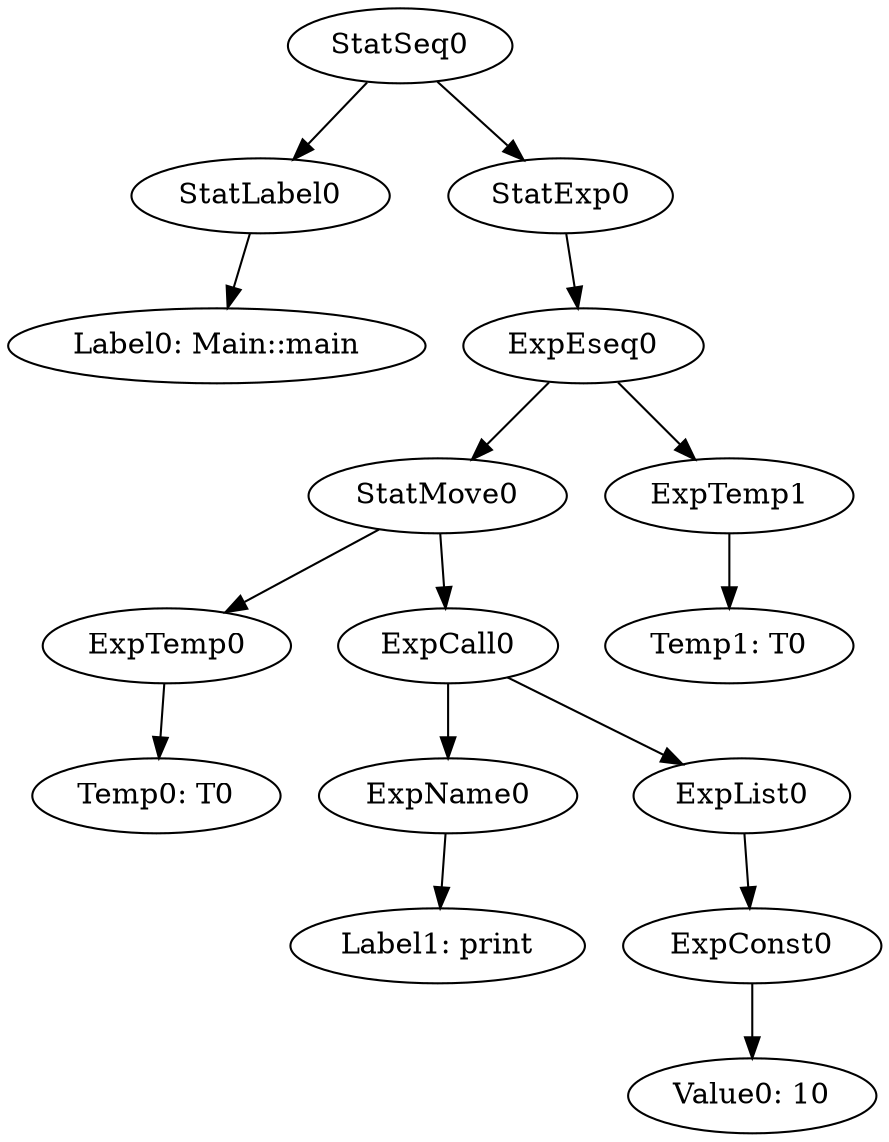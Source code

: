 digraph {
	ordering = out;
	StatMove0 -> ExpTemp0;
	StatMove0 -> ExpCall0;
	StatExp0 -> ExpEseq0;
	ExpTemp0 -> "Temp0: T0";
	StatSeq0 -> StatLabel0;
	StatSeq0 -> StatExp0;
	StatLabel0 -> "Label0: Main::main";
	ExpConst0 -> "Value0: 10";
	ExpName0 -> "Label1: print";
	ExpCall0 -> ExpName0;
	ExpCall0 -> ExpList0;
	ExpList0 -> ExpConst0;
	ExpEseq0 -> StatMove0;
	ExpEseq0 -> ExpTemp1;
	ExpTemp1 -> "Temp1: T0";
}


